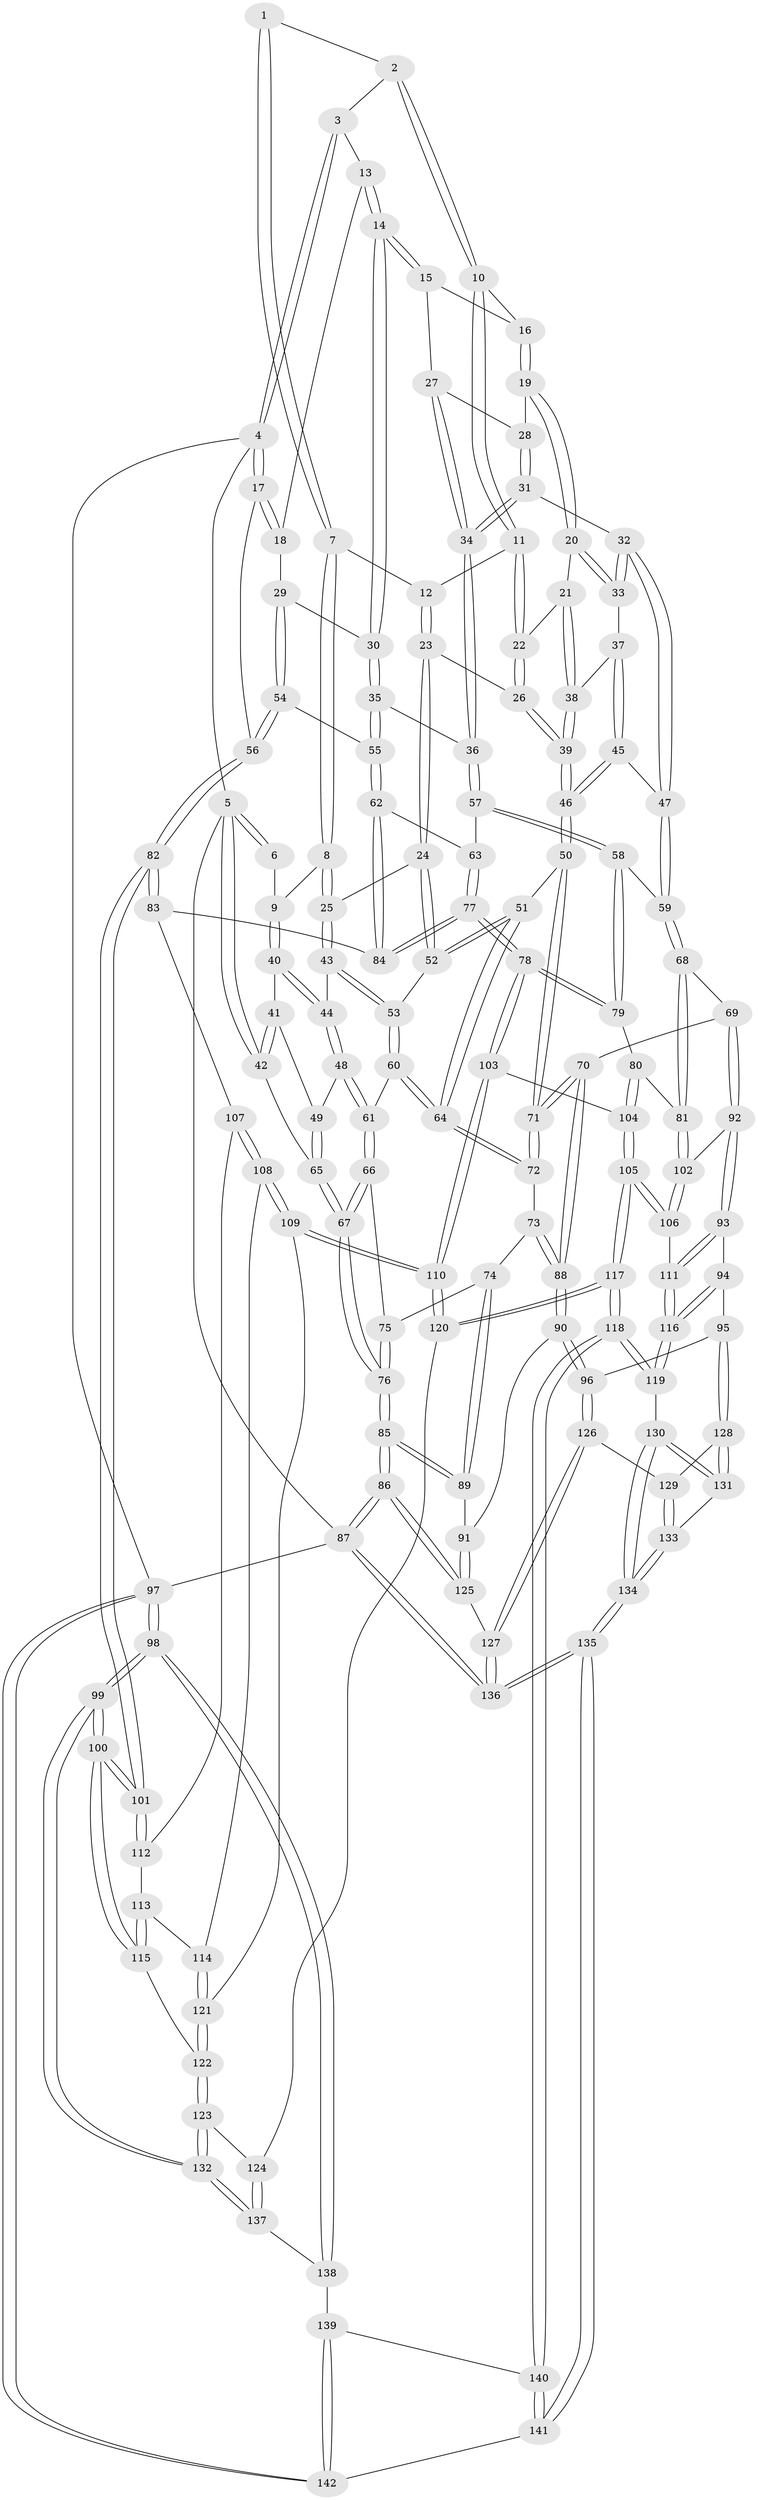 // Generated by graph-tools (version 1.1) at 2025/27/03/09/25 03:27:07]
// undirected, 142 vertices, 352 edges
graph export_dot {
graph [start="1"]
  node [color=gray90,style=filled];
  1 [pos="+0.18059508910556735+0"];
  2 [pos="+0.5161093571336333+0"];
  3 [pos="+0.8187873602399308+0"];
  4 [pos="+1+0"];
  5 [pos="+0+0"];
  6 [pos="+0.1029891016904125+0"];
  7 [pos="+0.254936321659843+0.07316229243262895"];
  8 [pos="+0.1914461938663018+0.12938456534271592"];
  9 [pos="+0.10305750533081719+0.09641213636063027"];
  10 [pos="+0.4993025824252066+0"];
  11 [pos="+0.3432751588501986+0.07924665038158282"];
  12 [pos="+0.34119269859911205+0.08048690125537804"];
  13 [pos="+0.8055481973661898+0"];
  14 [pos="+0.7285195709105029+0.10848661651865572"];
  15 [pos="+0.6718203942940789+0.11320671106589857"];
  16 [pos="+0.5100219136649722+0"];
  17 [pos="+1+0.23126894759375013"];
  18 [pos="+0.868870890241291+0.11019497098410518"];
  19 [pos="+0.512390088488641+0.05845390785420156"];
  20 [pos="+0.4977405991135726+0.10684657820886365"];
  21 [pos="+0.4526644344915143+0.143668133703389"];
  22 [pos="+0.42158656206772854+0.16363455238679428"];
  23 [pos="+0.3327388484474664+0.17945565663793633"];
  24 [pos="+0.2881056434380188+0.20856833790405852"];
  25 [pos="+0.21078011920801468+0.1809084676545801"];
  26 [pos="+0.39823045326632533+0.2053003537638779"];
  27 [pos="+0.6473106416475555+0.1446664912432139"];
  28 [pos="+0.5834704768551566+0.1377697698973846"];
  29 [pos="+0.8035054108878523+0.1942075202459615"];
  30 [pos="+0.7638471986109981+0.18514582267723295"];
  31 [pos="+0.5947653960851322+0.2512313630573629"];
  32 [pos="+0.5919163678662183+0.2518588496626986"];
  33 [pos="+0.5161471837612288+0.19841541804708052"];
  34 [pos="+0.6413226513513751+0.2549001400527029"];
  35 [pos="+0.6853076573488595+0.25229539059891865"];
  36 [pos="+0.6544755545862441+0.26114588364797475"];
  37 [pos="+0.4851480535487533+0.21828019791813705"];
  38 [pos="+0.4626813072040618+0.21968193571197064"];
  39 [pos="+0.4098280652812677+0.23211250634211592"];
  40 [pos="+0.030631916801915692+0.1433897875990113"];
  41 [pos="+0.01799080929307542+0.1461827335947324"];
  42 [pos="+0+0.16721271414949357"];
  43 [pos="+0.16919709864506366+0.26753740315729085"];
  44 [pos="+0.13336524857301363+0.2761682609136722"];
  45 [pos="+0.48642668875819794+0.3226362155719167"];
  46 [pos="+0.397834407764091+0.3234587644817329"];
  47 [pos="+0.5176650073594455+0.3300208415435674"];
  48 [pos="+0.08555561573123723+0.32575545380091764"];
  49 [pos="+0.06302404591452106+0.3134597726335211"];
  50 [pos="+0.3778179227687314+0.3384502044284262"];
  51 [pos="+0.3277502781355484+0.3104027997998894"];
  52 [pos="+0.30951315494365417+0.2955539044470457"];
  53 [pos="+0.21028292157099138+0.3092344826979942"];
  54 [pos="+0.9063043700285813+0.3160659160552163"];
  55 [pos="+0.8341078438731724+0.36401837796818554"];
  56 [pos="+1+0.30740589584175815"];
  57 [pos="+0.667331660570612+0.3836183503941954"];
  58 [pos="+0.643074349675564+0.40031441444587296"];
  59 [pos="+0.5357611160755841+0.37261741518584557"];
  60 [pos="+0.20915286255317203+0.3610269057066291"];
  61 [pos="+0.08591068343579719+0.3410306153840194"];
  62 [pos="+0.8243859328356671+0.3762473318535859"];
  63 [pos="+0.7082654840514295+0.39639594912887377"];
  64 [pos="+0.21446384571620158+0.3970625723152358"];
  65 [pos="+0+0.2405630365911093"];
  66 [pos="+0.08426813918924095+0.3590050702154541"];
  67 [pos="+0+0.4542441316760274"];
  68 [pos="+0.4892095710935579+0.5088258191219108"];
  69 [pos="+0.3930002747659268+0.48481757365566924"];
  70 [pos="+0.36854447953855923+0.4745730000829638"];
  71 [pos="+0.36133377963619184+0.45702841125445937"];
  72 [pos="+0.21337835215973344+0.4160868677315329"];
  73 [pos="+0.15217543235974895+0.4560390649220418"];
  74 [pos="+0.12676228900085657+0.4580292293326709"];
  75 [pos="+0.09455970728161558+0.3853134553034232"];
  76 [pos="+0+0.5207828881148991"];
  77 [pos="+0.727932928383441+0.5628208803003285"];
  78 [pos="+0.7130432222254494+0.5699826379800724"];
  79 [pos="+0.6078472342584353+0.5180140976320587"];
  80 [pos="+0.5199127293785916+0.535494319812198"];
  81 [pos="+0.5173040483748765+0.5349513437662788"];
  82 [pos="+1+0.42577874402040367"];
  83 [pos="+0.8223257218516754+0.5522137854491737"];
  84 [pos="+0.8183712949834776+0.5498790171702631"];
  85 [pos="+0+0.5496087031148135"];
  86 [pos="+0+0.7102715362486509"];
  87 [pos="+0+1"];
  88 [pos="+0.27279249539221995+0.5940074608105858"];
  89 [pos="+0.040549630767387705+0.5482511047970307"];
  90 [pos="+0.2634040998530912+0.6308994809249833"];
  91 [pos="+0.12814822767209302+0.639381926316362"];
  92 [pos="+0.40059875544043094+0.6072880557621234"];
  93 [pos="+0.3886450976123732+0.6486316545305874"];
  94 [pos="+0.33601453919855395+0.6478669194515272"];
  95 [pos="+0.26678163885572603+0.6357330053076314"];
  96 [pos="+0.26591743522286415+0.6349965800352725"];
  97 [pos="+1+1"];
  98 [pos="+1+1"];
  99 [pos="+1+1"];
  100 [pos="+1+0.7098576087289697"];
  101 [pos="+1+0.5156977844719083"];
  102 [pos="+0.48511179637303736+0.601825686951004"];
  103 [pos="+0.6923746726790075+0.6407377376813481"];
  104 [pos="+0.579472761021633+0.6512853139108694"];
  105 [pos="+0.5475142794878383+0.7393322928790866"];
  106 [pos="+0.47232309761409985+0.6364871100045894"];
  107 [pos="+0.8326151217287421+0.570902562465335"];
  108 [pos="+0.8192041656073731+0.6359438678035839"];
  109 [pos="+0.7962098478844553+0.696138312479583"];
  110 [pos="+0.7116777834991469+0.7615361696285922"];
  111 [pos="+0.42603082043099044+0.6657290846313602"];
  112 [pos="+0.8685732552242466+0.6021238034243098"];
  113 [pos="+0.8833715069873693+0.619144189561197"];
  114 [pos="+0.8541756306340267+0.7022104992892799"];
  115 [pos="+0.9708660513830458+0.6821732655937323"];
  116 [pos="+0.4260059079380018+0.7786193203192291"];
  117 [pos="+0.5538843057450006+0.8339378901959772"];
  118 [pos="+0.5529712815305069+0.8349298567315842"];
  119 [pos="+0.43027155337351153+0.8176386338986653"];
  120 [pos="+0.7089855174319554+0.7762988575016202"];
  121 [pos="+0.8538849701358238+0.7066943641270265"];
  122 [pos="+0.8781668511070914+0.7373488811786381"];
  123 [pos="+0.8768772601178376+0.7404195455467615"];
  124 [pos="+0.7370941388054114+0.7960630206334787"];
  125 [pos="+0.09242388471417692+0.7607692068262263"];
  126 [pos="+0.19720699502664227+0.7841449421942708"];
  127 [pos="+0.11600890801782825+0.8008927363987862"];
  128 [pos="+0.3251558048515123+0.7709611735786597"];
  129 [pos="+0.23346235171702232+0.8016064359479632"];
  130 [pos="+0.412476046380417+0.8229442877153174"];
  131 [pos="+0.3442907965562102+0.7849051462455348"];
  132 [pos="+0.92761768521848+0.8997590272040555"];
  133 [pos="+0.24890516594567758+0.8620046314152646"];
  134 [pos="+0.2538323256663943+1"];
  135 [pos="+0.17684927728610655+1"];
  136 [pos="+0.0616697641794957+1"];
  137 [pos="+0.7759533588878638+0.8465232475302734"];
  138 [pos="+0.7423423869196425+0.9406620477517128"];
  139 [pos="+0.7310461556000543+0.9505282795483924"];
  140 [pos="+0.5634382176909999+0.9012437253977924"];
  141 [pos="+0.5342301757190758+1"];
  142 [pos="+0.6765754176704011+1"];
  1 -- 2;
  1 -- 7;
  1 -- 7;
  2 -- 3;
  2 -- 10;
  2 -- 10;
  3 -- 4;
  3 -- 4;
  3 -- 13;
  4 -- 5;
  4 -- 17;
  4 -- 17;
  4 -- 97;
  5 -- 6;
  5 -- 6;
  5 -- 42;
  5 -- 42;
  5 -- 87;
  6 -- 9;
  7 -- 8;
  7 -- 8;
  7 -- 12;
  8 -- 9;
  8 -- 25;
  8 -- 25;
  9 -- 40;
  9 -- 40;
  10 -- 11;
  10 -- 11;
  10 -- 16;
  11 -- 12;
  11 -- 22;
  11 -- 22;
  12 -- 23;
  12 -- 23;
  13 -- 14;
  13 -- 14;
  13 -- 18;
  14 -- 15;
  14 -- 15;
  14 -- 30;
  14 -- 30;
  15 -- 16;
  15 -- 27;
  16 -- 19;
  16 -- 19;
  17 -- 18;
  17 -- 18;
  17 -- 56;
  18 -- 29;
  19 -- 20;
  19 -- 20;
  19 -- 28;
  20 -- 21;
  20 -- 33;
  20 -- 33;
  21 -- 22;
  21 -- 38;
  21 -- 38;
  22 -- 26;
  22 -- 26;
  23 -- 24;
  23 -- 24;
  23 -- 26;
  24 -- 25;
  24 -- 52;
  24 -- 52;
  25 -- 43;
  25 -- 43;
  26 -- 39;
  26 -- 39;
  27 -- 28;
  27 -- 34;
  27 -- 34;
  28 -- 31;
  28 -- 31;
  29 -- 30;
  29 -- 54;
  29 -- 54;
  30 -- 35;
  30 -- 35;
  31 -- 32;
  31 -- 34;
  31 -- 34;
  32 -- 33;
  32 -- 33;
  32 -- 47;
  32 -- 47;
  33 -- 37;
  34 -- 36;
  34 -- 36;
  35 -- 36;
  35 -- 55;
  35 -- 55;
  36 -- 57;
  36 -- 57;
  37 -- 38;
  37 -- 45;
  37 -- 45;
  38 -- 39;
  38 -- 39;
  39 -- 46;
  39 -- 46;
  40 -- 41;
  40 -- 44;
  40 -- 44;
  41 -- 42;
  41 -- 42;
  41 -- 49;
  42 -- 65;
  43 -- 44;
  43 -- 53;
  43 -- 53;
  44 -- 48;
  44 -- 48;
  45 -- 46;
  45 -- 46;
  45 -- 47;
  46 -- 50;
  46 -- 50;
  47 -- 59;
  47 -- 59;
  48 -- 49;
  48 -- 61;
  48 -- 61;
  49 -- 65;
  49 -- 65;
  50 -- 51;
  50 -- 71;
  50 -- 71;
  51 -- 52;
  51 -- 52;
  51 -- 64;
  51 -- 64;
  52 -- 53;
  53 -- 60;
  53 -- 60;
  54 -- 55;
  54 -- 56;
  54 -- 56;
  55 -- 62;
  55 -- 62;
  56 -- 82;
  56 -- 82;
  57 -- 58;
  57 -- 58;
  57 -- 63;
  58 -- 59;
  58 -- 79;
  58 -- 79;
  59 -- 68;
  59 -- 68;
  60 -- 61;
  60 -- 64;
  60 -- 64;
  61 -- 66;
  61 -- 66;
  62 -- 63;
  62 -- 84;
  62 -- 84;
  63 -- 77;
  63 -- 77;
  64 -- 72;
  64 -- 72;
  65 -- 67;
  65 -- 67;
  66 -- 67;
  66 -- 67;
  66 -- 75;
  67 -- 76;
  67 -- 76;
  68 -- 69;
  68 -- 81;
  68 -- 81;
  69 -- 70;
  69 -- 92;
  69 -- 92;
  70 -- 71;
  70 -- 71;
  70 -- 88;
  70 -- 88;
  71 -- 72;
  71 -- 72;
  72 -- 73;
  73 -- 74;
  73 -- 88;
  73 -- 88;
  74 -- 75;
  74 -- 89;
  74 -- 89;
  75 -- 76;
  75 -- 76;
  76 -- 85;
  76 -- 85;
  77 -- 78;
  77 -- 78;
  77 -- 84;
  77 -- 84;
  78 -- 79;
  78 -- 79;
  78 -- 103;
  78 -- 103;
  79 -- 80;
  80 -- 81;
  80 -- 104;
  80 -- 104;
  81 -- 102;
  81 -- 102;
  82 -- 83;
  82 -- 83;
  82 -- 101;
  82 -- 101;
  83 -- 84;
  83 -- 107;
  85 -- 86;
  85 -- 86;
  85 -- 89;
  85 -- 89;
  86 -- 87;
  86 -- 87;
  86 -- 125;
  86 -- 125;
  87 -- 136;
  87 -- 136;
  87 -- 97;
  88 -- 90;
  88 -- 90;
  89 -- 91;
  90 -- 91;
  90 -- 96;
  90 -- 96;
  91 -- 125;
  91 -- 125;
  92 -- 93;
  92 -- 93;
  92 -- 102;
  93 -- 94;
  93 -- 111;
  93 -- 111;
  94 -- 95;
  94 -- 116;
  94 -- 116;
  95 -- 96;
  95 -- 128;
  95 -- 128;
  96 -- 126;
  96 -- 126;
  97 -- 98;
  97 -- 98;
  97 -- 142;
  97 -- 142;
  98 -- 99;
  98 -- 99;
  98 -- 138;
  98 -- 138;
  99 -- 100;
  99 -- 100;
  99 -- 132;
  99 -- 132;
  100 -- 101;
  100 -- 101;
  100 -- 115;
  100 -- 115;
  101 -- 112;
  101 -- 112;
  102 -- 106;
  102 -- 106;
  103 -- 104;
  103 -- 110;
  103 -- 110;
  104 -- 105;
  104 -- 105;
  105 -- 106;
  105 -- 106;
  105 -- 117;
  105 -- 117;
  106 -- 111;
  107 -- 108;
  107 -- 108;
  107 -- 112;
  108 -- 109;
  108 -- 109;
  108 -- 114;
  109 -- 110;
  109 -- 110;
  109 -- 121;
  110 -- 120;
  110 -- 120;
  111 -- 116;
  111 -- 116;
  112 -- 113;
  113 -- 114;
  113 -- 115;
  113 -- 115;
  114 -- 121;
  114 -- 121;
  115 -- 122;
  116 -- 119;
  116 -- 119;
  117 -- 118;
  117 -- 118;
  117 -- 120;
  117 -- 120;
  118 -- 119;
  118 -- 119;
  118 -- 140;
  118 -- 140;
  119 -- 130;
  120 -- 124;
  121 -- 122;
  121 -- 122;
  122 -- 123;
  122 -- 123;
  123 -- 124;
  123 -- 132;
  123 -- 132;
  124 -- 137;
  124 -- 137;
  125 -- 127;
  126 -- 127;
  126 -- 127;
  126 -- 129;
  127 -- 136;
  127 -- 136;
  128 -- 129;
  128 -- 131;
  128 -- 131;
  129 -- 133;
  129 -- 133;
  130 -- 131;
  130 -- 131;
  130 -- 134;
  130 -- 134;
  131 -- 133;
  132 -- 137;
  132 -- 137;
  133 -- 134;
  133 -- 134;
  134 -- 135;
  134 -- 135;
  135 -- 136;
  135 -- 136;
  135 -- 141;
  135 -- 141;
  137 -- 138;
  138 -- 139;
  139 -- 140;
  139 -- 142;
  139 -- 142;
  140 -- 141;
  140 -- 141;
  141 -- 142;
}
